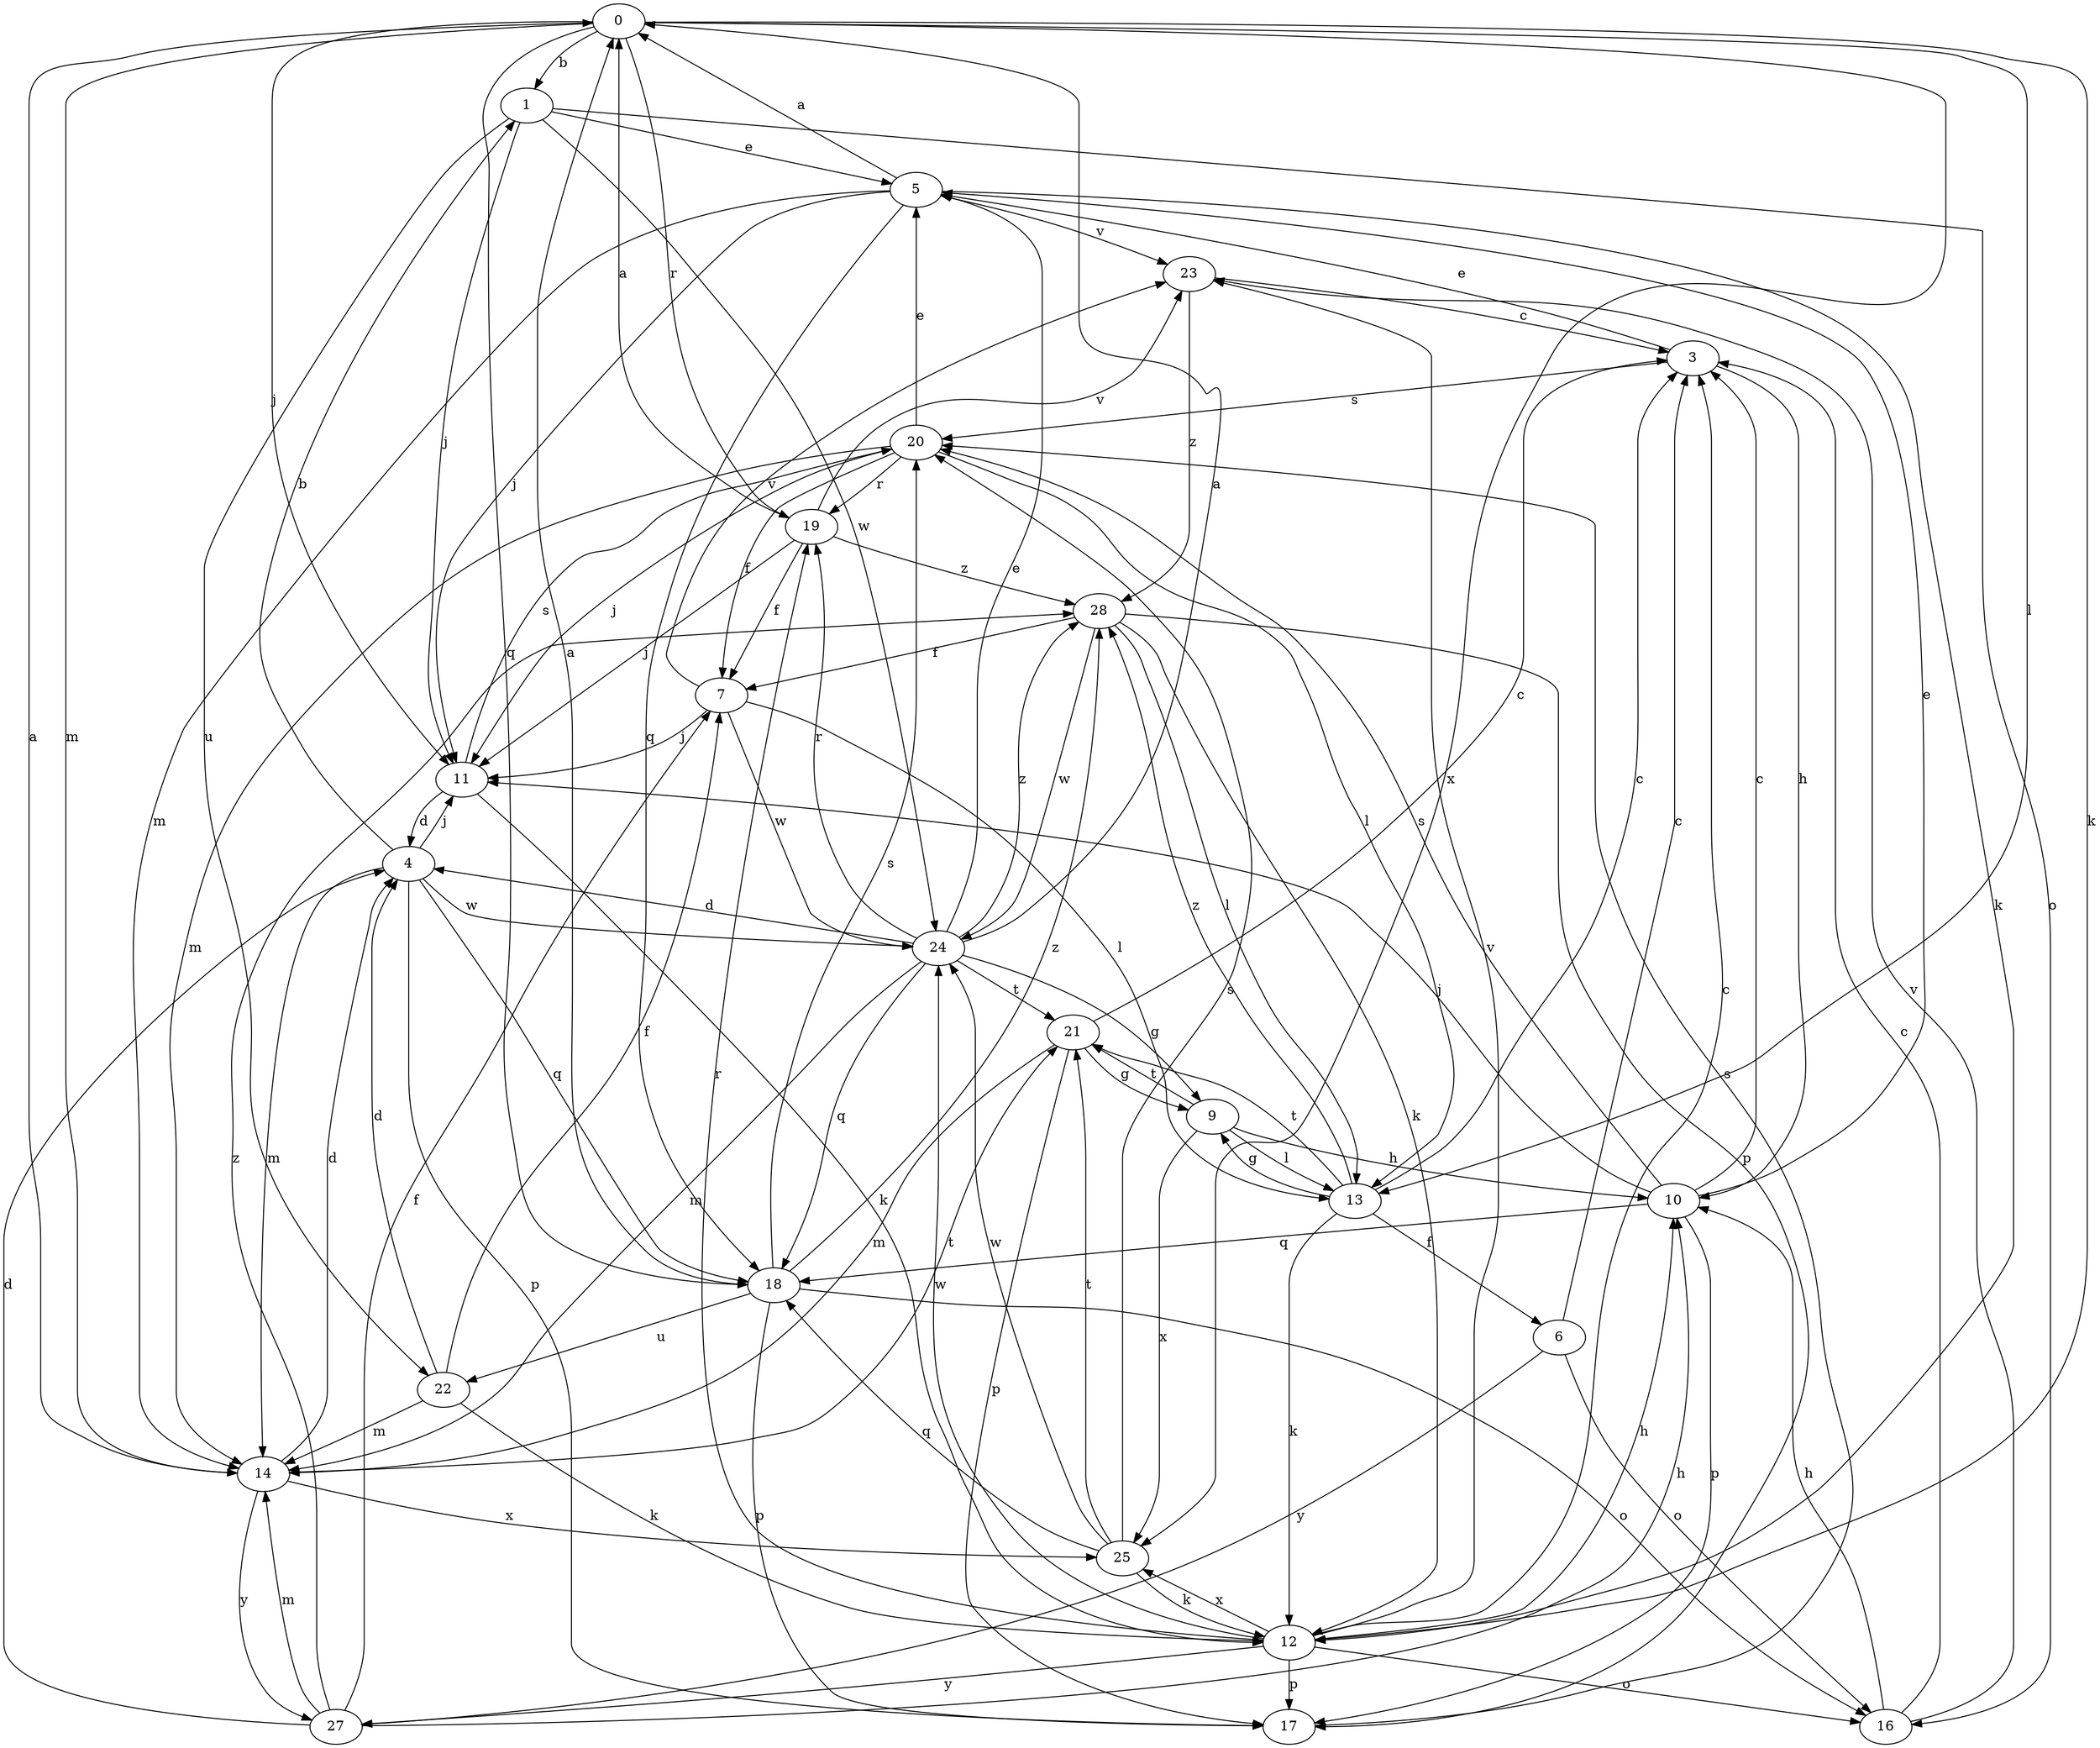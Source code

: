 strict digraph  {
0;
1;
3;
4;
5;
6;
7;
9;
10;
11;
12;
13;
14;
16;
17;
18;
19;
20;
21;
22;
23;
24;
25;
27;
28;
0 -> 1  [label=b];
0 -> 11  [label=j];
0 -> 12  [label=k];
0 -> 13  [label=l];
0 -> 14  [label=m];
0 -> 18  [label=q];
0 -> 19  [label=r];
0 -> 25  [label=x];
1 -> 5  [label=e];
1 -> 11  [label=j];
1 -> 16  [label=o];
1 -> 22  [label=u];
1 -> 24  [label=w];
3 -> 5  [label=e];
3 -> 10  [label=h];
3 -> 20  [label=s];
4 -> 1  [label=b];
4 -> 11  [label=j];
4 -> 14  [label=m];
4 -> 17  [label=p];
4 -> 18  [label=q];
4 -> 24  [label=w];
5 -> 0  [label=a];
5 -> 11  [label=j];
5 -> 12  [label=k];
5 -> 14  [label=m];
5 -> 18  [label=q];
5 -> 23  [label=v];
6 -> 3  [label=c];
6 -> 16  [label=o];
6 -> 27  [label=y];
7 -> 11  [label=j];
7 -> 13  [label=l];
7 -> 23  [label=v];
7 -> 24  [label=w];
9 -> 10  [label=h];
9 -> 13  [label=l];
9 -> 21  [label=t];
9 -> 25  [label=x];
10 -> 3  [label=c];
10 -> 5  [label=e];
10 -> 11  [label=j];
10 -> 17  [label=p];
10 -> 18  [label=q];
10 -> 20  [label=s];
11 -> 4  [label=d];
11 -> 12  [label=k];
11 -> 20  [label=s];
12 -> 3  [label=c];
12 -> 10  [label=h];
12 -> 16  [label=o];
12 -> 17  [label=p];
12 -> 19  [label=r];
12 -> 23  [label=v];
12 -> 24  [label=w];
12 -> 25  [label=x];
12 -> 27  [label=y];
13 -> 3  [label=c];
13 -> 6  [label=f];
13 -> 9  [label=g];
13 -> 12  [label=k];
13 -> 21  [label=t];
13 -> 28  [label=z];
14 -> 0  [label=a];
14 -> 4  [label=d];
14 -> 21  [label=t];
14 -> 25  [label=x];
14 -> 27  [label=y];
16 -> 3  [label=c];
16 -> 10  [label=h];
16 -> 23  [label=v];
17 -> 20  [label=s];
18 -> 0  [label=a];
18 -> 16  [label=o];
18 -> 17  [label=p];
18 -> 20  [label=s];
18 -> 22  [label=u];
18 -> 28  [label=z];
19 -> 0  [label=a];
19 -> 7  [label=f];
19 -> 11  [label=j];
19 -> 23  [label=v];
19 -> 28  [label=z];
20 -> 5  [label=e];
20 -> 7  [label=f];
20 -> 11  [label=j];
20 -> 13  [label=l];
20 -> 14  [label=m];
20 -> 19  [label=r];
21 -> 3  [label=c];
21 -> 9  [label=g];
21 -> 14  [label=m];
21 -> 17  [label=p];
22 -> 4  [label=d];
22 -> 7  [label=f];
22 -> 12  [label=k];
22 -> 14  [label=m];
23 -> 3  [label=c];
23 -> 28  [label=z];
24 -> 0  [label=a];
24 -> 4  [label=d];
24 -> 5  [label=e];
24 -> 9  [label=g];
24 -> 14  [label=m];
24 -> 18  [label=q];
24 -> 19  [label=r];
24 -> 21  [label=t];
24 -> 28  [label=z];
25 -> 12  [label=k];
25 -> 18  [label=q];
25 -> 20  [label=s];
25 -> 21  [label=t];
25 -> 24  [label=w];
27 -> 4  [label=d];
27 -> 7  [label=f];
27 -> 10  [label=h];
27 -> 14  [label=m];
27 -> 28  [label=z];
28 -> 7  [label=f];
28 -> 12  [label=k];
28 -> 13  [label=l];
28 -> 17  [label=p];
28 -> 24  [label=w];
}
